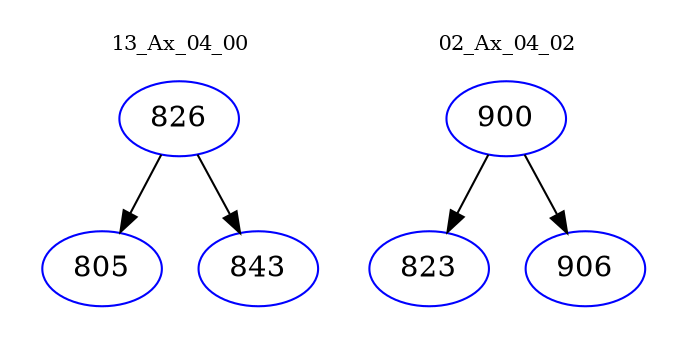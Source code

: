 digraph{
subgraph cluster_0 {
color = white
label = "13_Ax_04_00";
fontsize=10;
T0_826 [label="826", color="blue"]
T0_826 -> T0_805 [color="black"]
T0_805 [label="805", color="blue"]
T0_826 -> T0_843 [color="black"]
T0_843 [label="843", color="blue"]
}
subgraph cluster_1 {
color = white
label = "02_Ax_04_02";
fontsize=10;
T1_900 [label="900", color="blue"]
T1_900 -> T1_823 [color="black"]
T1_823 [label="823", color="blue"]
T1_900 -> T1_906 [color="black"]
T1_906 [label="906", color="blue"]
}
}
